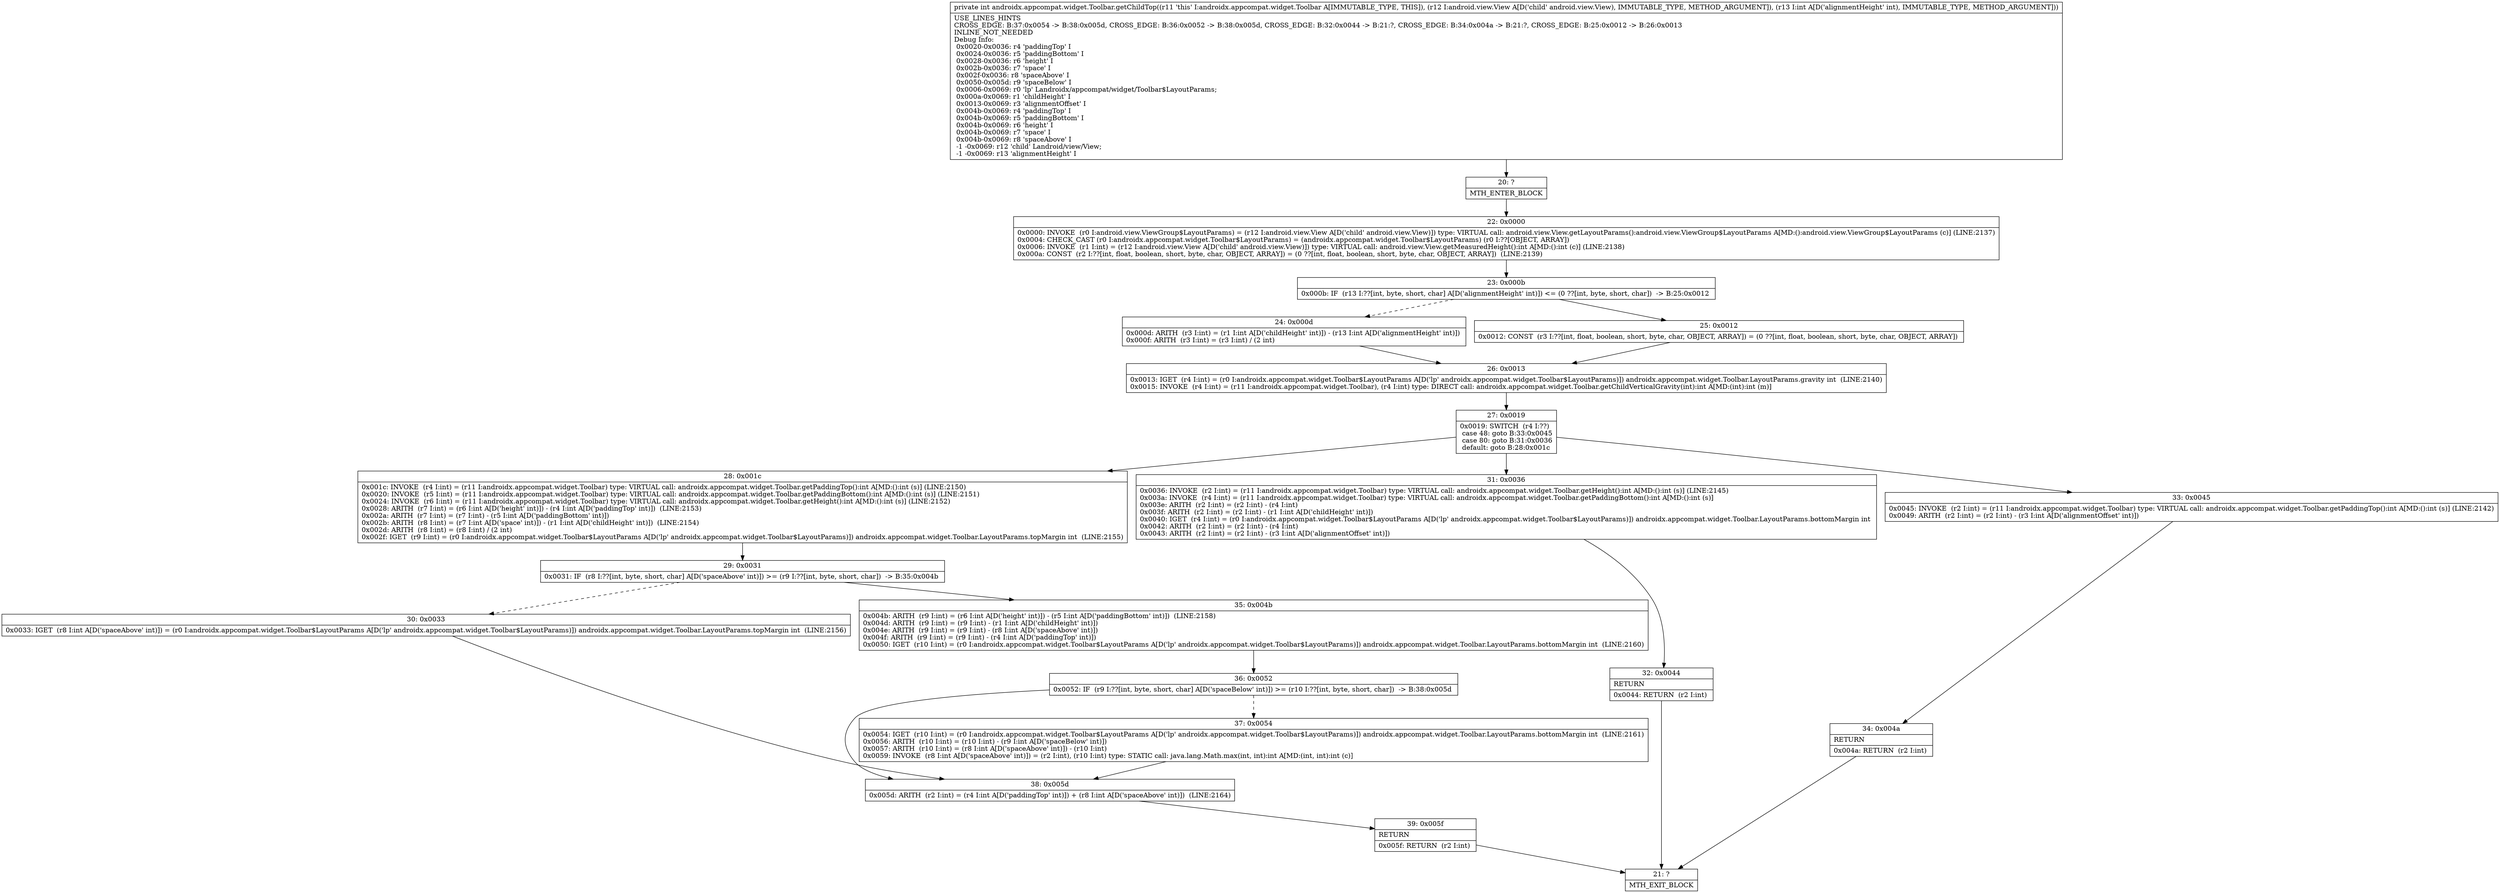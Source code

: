 digraph "CFG forandroidx.appcompat.widget.Toolbar.getChildTop(Landroid\/view\/View;I)I" {
Node_20 [shape=record,label="{20\:\ ?|MTH_ENTER_BLOCK\l}"];
Node_22 [shape=record,label="{22\:\ 0x0000|0x0000: INVOKE  (r0 I:android.view.ViewGroup$LayoutParams) = (r12 I:android.view.View A[D('child' android.view.View)]) type: VIRTUAL call: android.view.View.getLayoutParams():android.view.ViewGroup$LayoutParams A[MD:():android.view.ViewGroup$LayoutParams (c)] (LINE:2137)\l0x0004: CHECK_CAST (r0 I:androidx.appcompat.widget.Toolbar$LayoutParams) = (androidx.appcompat.widget.Toolbar$LayoutParams) (r0 I:??[OBJECT, ARRAY]) \l0x0006: INVOKE  (r1 I:int) = (r12 I:android.view.View A[D('child' android.view.View)]) type: VIRTUAL call: android.view.View.getMeasuredHeight():int A[MD:():int (c)] (LINE:2138)\l0x000a: CONST  (r2 I:??[int, float, boolean, short, byte, char, OBJECT, ARRAY]) = (0 ??[int, float, boolean, short, byte, char, OBJECT, ARRAY])  (LINE:2139)\l}"];
Node_23 [shape=record,label="{23\:\ 0x000b|0x000b: IF  (r13 I:??[int, byte, short, char] A[D('alignmentHeight' int)]) \<= (0 ??[int, byte, short, char])  \-\> B:25:0x0012 \l}"];
Node_24 [shape=record,label="{24\:\ 0x000d|0x000d: ARITH  (r3 I:int) = (r1 I:int A[D('childHeight' int)]) \- (r13 I:int A[D('alignmentHeight' int)]) \l0x000f: ARITH  (r3 I:int) = (r3 I:int) \/ (2 int) \l}"];
Node_26 [shape=record,label="{26\:\ 0x0013|0x0013: IGET  (r4 I:int) = (r0 I:androidx.appcompat.widget.Toolbar$LayoutParams A[D('lp' androidx.appcompat.widget.Toolbar$LayoutParams)]) androidx.appcompat.widget.Toolbar.LayoutParams.gravity int  (LINE:2140)\l0x0015: INVOKE  (r4 I:int) = (r11 I:androidx.appcompat.widget.Toolbar), (r4 I:int) type: DIRECT call: androidx.appcompat.widget.Toolbar.getChildVerticalGravity(int):int A[MD:(int):int (m)]\l}"];
Node_27 [shape=record,label="{27\:\ 0x0019|0x0019: SWITCH  (r4 I:??)\l case 48: goto B:33:0x0045\l case 80: goto B:31:0x0036\l default: goto B:28:0x001c \l}"];
Node_28 [shape=record,label="{28\:\ 0x001c|0x001c: INVOKE  (r4 I:int) = (r11 I:androidx.appcompat.widget.Toolbar) type: VIRTUAL call: androidx.appcompat.widget.Toolbar.getPaddingTop():int A[MD:():int (s)] (LINE:2150)\l0x0020: INVOKE  (r5 I:int) = (r11 I:androidx.appcompat.widget.Toolbar) type: VIRTUAL call: androidx.appcompat.widget.Toolbar.getPaddingBottom():int A[MD:():int (s)] (LINE:2151)\l0x0024: INVOKE  (r6 I:int) = (r11 I:androidx.appcompat.widget.Toolbar) type: VIRTUAL call: androidx.appcompat.widget.Toolbar.getHeight():int A[MD:():int (s)] (LINE:2152)\l0x0028: ARITH  (r7 I:int) = (r6 I:int A[D('height' int)]) \- (r4 I:int A[D('paddingTop' int)])  (LINE:2153)\l0x002a: ARITH  (r7 I:int) = (r7 I:int) \- (r5 I:int A[D('paddingBottom' int)]) \l0x002b: ARITH  (r8 I:int) = (r7 I:int A[D('space' int)]) \- (r1 I:int A[D('childHeight' int)])  (LINE:2154)\l0x002d: ARITH  (r8 I:int) = (r8 I:int) \/ (2 int) \l0x002f: IGET  (r9 I:int) = (r0 I:androidx.appcompat.widget.Toolbar$LayoutParams A[D('lp' androidx.appcompat.widget.Toolbar$LayoutParams)]) androidx.appcompat.widget.Toolbar.LayoutParams.topMargin int  (LINE:2155)\l}"];
Node_29 [shape=record,label="{29\:\ 0x0031|0x0031: IF  (r8 I:??[int, byte, short, char] A[D('spaceAbove' int)]) \>= (r9 I:??[int, byte, short, char])  \-\> B:35:0x004b \l}"];
Node_30 [shape=record,label="{30\:\ 0x0033|0x0033: IGET  (r8 I:int A[D('spaceAbove' int)]) = (r0 I:androidx.appcompat.widget.Toolbar$LayoutParams A[D('lp' androidx.appcompat.widget.Toolbar$LayoutParams)]) androidx.appcompat.widget.Toolbar.LayoutParams.topMargin int  (LINE:2156)\l}"];
Node_38 [shape=record,label="{38\:\ 0x005d|0x005d: ARITH  (r2 I:int) = (r4 I:int A[D('paddingTop' int)]) + (r8 I:int A[D('spaceAbove' int)])  (LINE:2164)\l}"];
Node_39 [shape=record,label="{39\:\ 0x005f|RETURN\l|0x005f: RETURN  (r2 I:int) \l}"];
Node_21 [shape=record,label="{21\:\ ?|MTH_EXIT_BLOCK\l}"];
Node_35 [shape=record,label="{35\:\ 0x004b|0x004b: ARITH  (r9 I:int) = (r6 I:int A[D('height' int)]) \- (r5 I:int A[D('paddingBottom' int)])  (LINE:2158)\l0x004d: ARITH  (r9 I:int) = (r9 I:int) \- (r1 I:int A[D('childHeight' int)]) \l0x004e: ARITH  (r9 I:int) = (r9 I:int) \- (r8 I:int A[D('spaceAbove' int)]) \l0x004f: ARITH  (r9 I:int) = (r9 I:int) \- (r4 I:int A[D('paddingTop' int)]) \l0x0050: IGET  (r10 I:int) = (r0 I:androidx.appcompat.widget.Toolbar$LayoutParams A[D('lp' androidx.appcompat.widget.Toolbar$LayoutParams)]) androidx.appcompat.widget.Toolbar.LayoutParams.bottomMargin int  (LINE:2160)\l}"];
Node_36 [shape=record,label="{36\:\ 0x0052|0x0052: IF  (r9 I:??[int, byte, short, char] A[D('spaceBelow' int)]) \>= (r10 I:??[int, byte, short, char])  \-\> B:38:0x005d \l}"];
Node_37 [shape=record,label="{37\:\ 0x0054|0x0054: IGET  (r10 I:int) = (r0 I:androidx.appcompat.widget.Toolbar$LayoutParams A[D('lp' androidx.appcompat.widget.Toolbar$LayoutParams)]) androidx.appcompat.widget.Toolbar.LayoutParams.bottomMargin int  (LINE:2161)\l0x0056: ARITH  (r10 I:int) = (r10 I:int) \- (r9 I:int A[D('spaceBelow' int)]) \l0x0057: ARITH  (r10 I:int) = (r8 I:int A[D('spaceAbove' int)]) \- (r10 I:int) \l0x0059: INVOKE  (r8 I:int A[D('spaceAbove' int)]) = (r2 I:int), (r10 I:int) type: STATIC call: java.lang.Math.max(int, int):int A[MD:(int, int):int (c)]\l}"];
Node_31 [shape=record,label="{31\:\ 0x0036|0x0036: INVOKE  (r2 I:int) = (r11 I:androidx.appcompat.widget.Toolbar) type: VIRTUAL call: androidx.appcompat.widget.Toolbar.getHeight():int A[MD:():int (s)] (LINE:2145)\l0x003a: INVOKE  (r4 I:int) = (r11 I:androidx.appcompat.widget.Toolbar) type: VIRTUAL call: androidx.appcompat.widget.Toolbar.getPaddingBottom():int A[MD:():int (s)]\l0x003e: ARITH  (r2 I:int) = (r2 I:int) \- (r4 I:int) \l0x003f: ARITH  (r2 I:int) = (r2 I:int) \- (r1 I:int A[D('childHeight' int)]) \l0x0040: IGET  (r4 I:int) = (r0 I:androidx.appcompat.widget.Toolbar$LayoutParams A[D('lp' androidx.appcompat.widget.Toolbar$LayoutParams)]) androidx.appcompat.widget.Toolbar.LayoutParams.bottomMargin int \l0x0042: ARITH  (r2 I:int) = (r2 I:int) \- (r4 I:int) \l0x0043: ARITH  (r2 I:int) = (r2 I:int) \- (r3 I:int A[D('alignmentOffset' int)]) \l}"];
Node_32 [shape=record,label="{32\:\ 0x0044|RETURN\l|0x0044: RETURN  (r2 I:int) \l}"];
Node_33 [shape=record,label="{33\:\ 0x0045|0x0045: INVOKE  (r2 I:int) = (r11 I:androidx.appcompat.widget.Toolbar) type: VIRTUAL call: androidx.appcompat.widget.Toolbar.getPaddingTop():int A[MD:():int (s)] (LINE:2142)\l0x0049: ARITH  (r2 I:int) = (r2 I:int) \- (r3 I:int A[D('alignmentOffset' int)]) \l}"];
Node_34 [shape=record,label="{34\:\ 0x004a|RETURN\l|0x004a: RETURN  (r2 I:int) \l}"];
Node_25 [shape=record,label="{25\:\ 0x0012|0x0012: CONST  (r3 I:??[int, float, boolean, short, byte, char, OBJECT, ARRAY]) = (0 ??[int, float, boolean, short, byte, char, OBJECT, ARRAY]) \l}"];
MethodNode[shape=record,label="{private int androidx.appcompat.widget.Toolbar.getChildTop((r11 'this' I:androidx.appcompat.widget.Toolbar A[IMMUTABLE_TYPE, THIS]), (r12 I:android.view.View A[D('child' android.view.View), IMMUTABLE_TYPE, METHOD_ARGUMENT]), (r13 I:int A[D('alignmentHeight' int), IMMUTABLE_TYPE, METHOD_ARGUMENT]))  | USE_LINES_HINTS\lCROSS_EDGE: B:37:0x0054 \-\> B:38:0x005d, CROSS_EDGE: B:36:0x0052 \-\> B:38:0x005d, CROSS_EDGE: B:32:0x0044 \-\> B:21:?, CROSS_EDGE: B:34:0x004a \-\> B:21:?, CROSS_EDGE: B:25:0x0012 \-\> B:26:0x0013\lINLINE_NOT_NEEDED\lDebug Info:\l  0x0020\-0x0036: r4 'paddingTop' I\l  0x0024\-0x0036: r5 'paddingBottom' I\l  0x0028\-0x0036: r6 'height' I\l  0x002b\-0x0036: r7 'space' I\l  0x002f\-0x0036: r8 'spaceAbove' I\l  0x0050\-0x005d: r9 'spaceBelow' I\l  0x0006\-0x0069: r0 'lp' Landroidx\/appcompat\/widget\/Toolbar$LayoutParams;\l  0x000a\-0x0069: r1 'childHeight' I\l  0x0013\-0x0069: r3 'alignmentOffset' I\l  0x004b\-0x0069: r4 'paddingTop' I\l  0x004b\-0x0069: r5 'paddingBottom' I\l  0x004b\-0x0069: r6 'height' I\l  0x004b\-0x0069: r7 'space' I\l  0x004b\-0x0069: r8 'spaceAbove' I\l  \-1 \-0x0069: r12 'child' Landroid\/view\/View;\l  \-1 \-0x0069: r13 'alignmentHeight' I\l}"];
MethodNode -> Node_20;Node_20 -> Node_22;
Node_22 -> Node_23;
Node_23 -> Node_24[style=dashed];
Node_23 -> Node_25;
Node_24 -> Node_26;
Node_26 -> Node_27;
Node_27 -> Node_28;
Node_27 -> Node_31;
Node_27 -> Node_33;
Node_28 -> Node_29;
Node_29 -> Node_30[style=dashed];
Node_29 -> Node_35;
Node_30 -> Node_38;
Node_38 -> Node_39;
Node_39 -> Node_21;
Node_35 -> Node_36;
Node_36 -> Node_37[style=dashed];
Node_36 -> Node_38;
Node_37 -> Node_38;
Node_31 -> Node_32;
Node_32 -> Node_21;
Node_33 -> Node_34;
Node_34 -> Node_21;
Node_25 -> Node_26;
}

